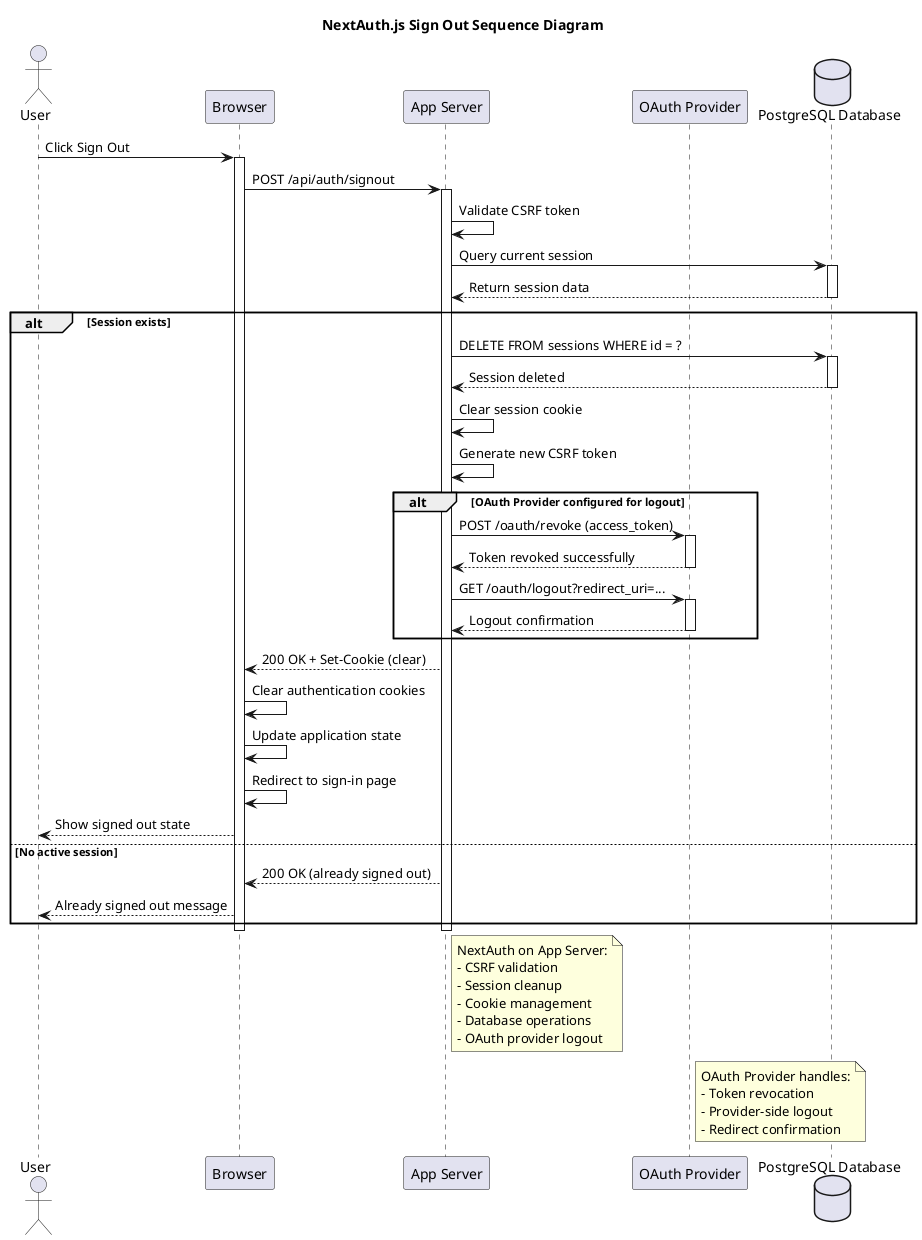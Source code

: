 @startuml

title NextAuth.js Sign Out Sequence Diagram

actor User
participant Browser
participant "App Server" as AppServer
participant "OAuth Provider" as Provider
database "PostgreSQL Database" as PostgresDB

User -> Browser: Click Sign Out
activate Browser

Browser -> AppServer: POST /api/auth/signout
activate AppServer

AppServer -> AppServer: Validate CSRF token
AppServer -> PostgresDB: Query current session
activate PostgresDB
PostgresDB --> AppServer: Return session data
deactivate PostgresDB

alt Session exists
    AppServer -> PostgresDB: DELETE FROM sessions WHERE id = ?
    activate PostgresDB
    PostgresDB --> AppServer: Session deleted
    deactivate PostgresDB
    
    AppServer -> AppServer: Clear session cookie
    AppServer -> AppServer: Generate new CSRF token
    
    alt OAuth Provider configured for logout
        AppServer -> Provider: POST /oauth/revoke (access_token)
        activate Provider
        Provider --> AppServer: Token revoked successfully
        deactivate Provider
        
        AppServer -> Provider: GET /oauth/logout?redirect_uri=...
        activate Provider
        Provider --> AppServer: Logout confirmation
        deactivate Provider
    end
    
    AppServer --> Browser: 200 OK + Set-Cookie (clear)
    Browser -> Browser: Clear authentication cookies
    Browser -> Browser: Update application state
    Browser -> Browser: Redirect to sign-in page
    Browser --> User: Show signed out state
    
else No active session
    AppServer --> Browser: 200 OK (already signed out)
    Browser --> User: Already signed out message
end

deactivate AppServer
deactivate Browser

note right of AppServer
  NextAuth on App Server:
  - CSRF validation
  - Session cleanup
  - Cookie management
  - Database operations
  - OAuth provider logout
end note

note right of Provider
  OAuth Provider handles:
  - Token revocation
  - Provider-side logout
  - Redirect confirmation
end note

@enduml